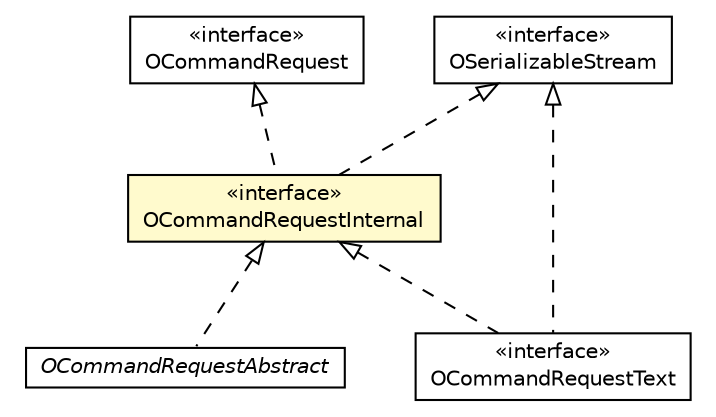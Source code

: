 #!/usr/local/bin/dot
#
# Class diagram 
# Generated by UMLGraph version R5_6-24-gf6e263 (http://www.umlgraph.org/)
#

digraph G {
	edge [fontname="Helvetica",fontsize=10,labelfontname="Helvetica",labelfontsize=10];
	node [fontname="Helvetica",fontsize=10,shape=plaintext];
	nodesep=0.25;
	ranksep=0.5;
	// com.orientechnologies.orient.core.command.OCommandRequestInternal
	c1136474 [label=<<table title="com.orientechnologies.orient.core.command.OCommandRequestInternal" border="0" cellborder="1" cellspacing="0" cellpadding="2" port="p" bgcolor="lemonChiffon" href="./OCommandRequestInternal.html">
		<tr><td><table border="0" cellspacing="0" cellpadding="1">
<tr><td align="center" balign="center"> &#171;interface&#187; </td></tr>
<tr><td align="center" balign="center"> OCommandRequestInternal </td></tr>
		</table></td></tr>
		</table>>, URL="./OCommandRequestInternal.html", fontname="Helvetica", fontcolor="black", fontsize=10.0];
	// com.orientechnologies.orient.core.command.OCommandRequestAbstract
	c1136484 [label=<<table title="com.orientechnologies.orient.core.command.OCommandRequestAbstract" border="0" cellborder="1" cellspacing="0" cellpadding="2" port="p" href="./OCommandRequestAbstract.html">
		<tr><td><table border="0" cellspacing="0" cellpadding="1">
<tr><td align="center" balign="center"><font face="Helvetica-Oblique"> OCommandRequestAbstract </font></td></tr>
		</table></td></tr>
		</table>>, URL="./OCommandRequestAbstract.html", fontname="Helvetica", fontcolor="black", fontsize=10.0];
	// com.orientechnologies.orient.core.command.OCommandRequest
	c1136491 [label=<<table title="com.orientechnologies.orient.core.command.OCommandRequest" border="0" cellborder="1" cellspacing="0" cellpadding="2" port="p" href="./OCommandRequest.html">
		<tr><td><table border="0" cellspacing="0" cellpadding="1">
<tr><td align="center" balign="center"> &#171;interface&#187; </td></tr>
<tr><td align="center" balign="center"> OCommandRequest </td></tr>
		</table></td></tr>
		</table>>, URL="./OCommandRequest.html", fontname="Helvetica", fontcolor="black", fontsize=10.0];
	// com.orientechnologies.orient.core.command.OCommandRequestText
	c1136493 [label=<<table title="com.orientechnologies.orient.core.command.OCommandRequestText" border="0" cellborder="1" cellspacing="0" cellpadding="2" port="p" href="./OCommandRequestText.html">
		<tr><td><table border="0" cellspacing="0" cellpadding="1">
<tr><td align="center" balign="center"> &#171;interface&#187; </td></tr>
<tr><td align="center" balign="center"> OCommandRequestText </td></tr>
		</table></td></tr>
		</table>>, URL="./OCommandRequestText.html", fontname="Helvetica", fontcolor="black", fontsize=10.0];
	// com.orientechnologies.orient.core.serialization.OSerializableStream
	c1136986 [label=<<table title="com.orientechnologies.orient.core.serialization.OSerializableStream" border="0" cellborder="1" cellspacing="0" cellpadding="2" port="p" href="../serialization/OSerializableStream.html">
		<tr><td><table border="0" cellspacing="0" cellpadding="1">
<tr><td align="center" balign="center"> &#171;interface&#187; </td></tr>
<tr><td align="center" balign="center"> OSerializableStream </td></tr>
		</table></td></tr>
		</table>>, URL="../serialization/OSerializableStream.html", fontname="Helvetica", fontcolor="black", fontsize=10.0];
	//com.orientechnologies.orient.core.command.OCommandRequestInternal implements com.orientechnologies.orient.core.command.OCommandRequest
	c1136491:p -> c1136474:p [dir=back,arrowtail=empty,style=dashed];
	//com.orientechnologies.orient.core.command.OCommandRequestInternal implements com.orientechnologies.orient.core.serialization.OSerializableStream
	c1136986:p -> c1136474:p [dir=back,arrowtail=empty,style=dashed];
	//com.orientechnologies.orient.core.command.OCommandRequestAbstract implements com.orientechnologies.orient.core.command.OCommandRequestInternal
	c1136474:p -> c1136484:p [dir=back,arrowtail=empty,style=dashed];
	//com.orientechnologies.orient.core.command.OCommandRequestText implements com.orientechnologies.orient.core.command.OCommandRequestInternal
	c1136474:p -> c1136493:p [dir=back,arrowtail=empty,style=dashed];
	//com.orientechnologies.orient.core.command.OCommandRequestText implements com.orientechnologies.orient.core.serialization.OSerializableStream
	c1136986:p -> c1136493:p [dir=back,arrowtail=empty,style=dashed];
}

